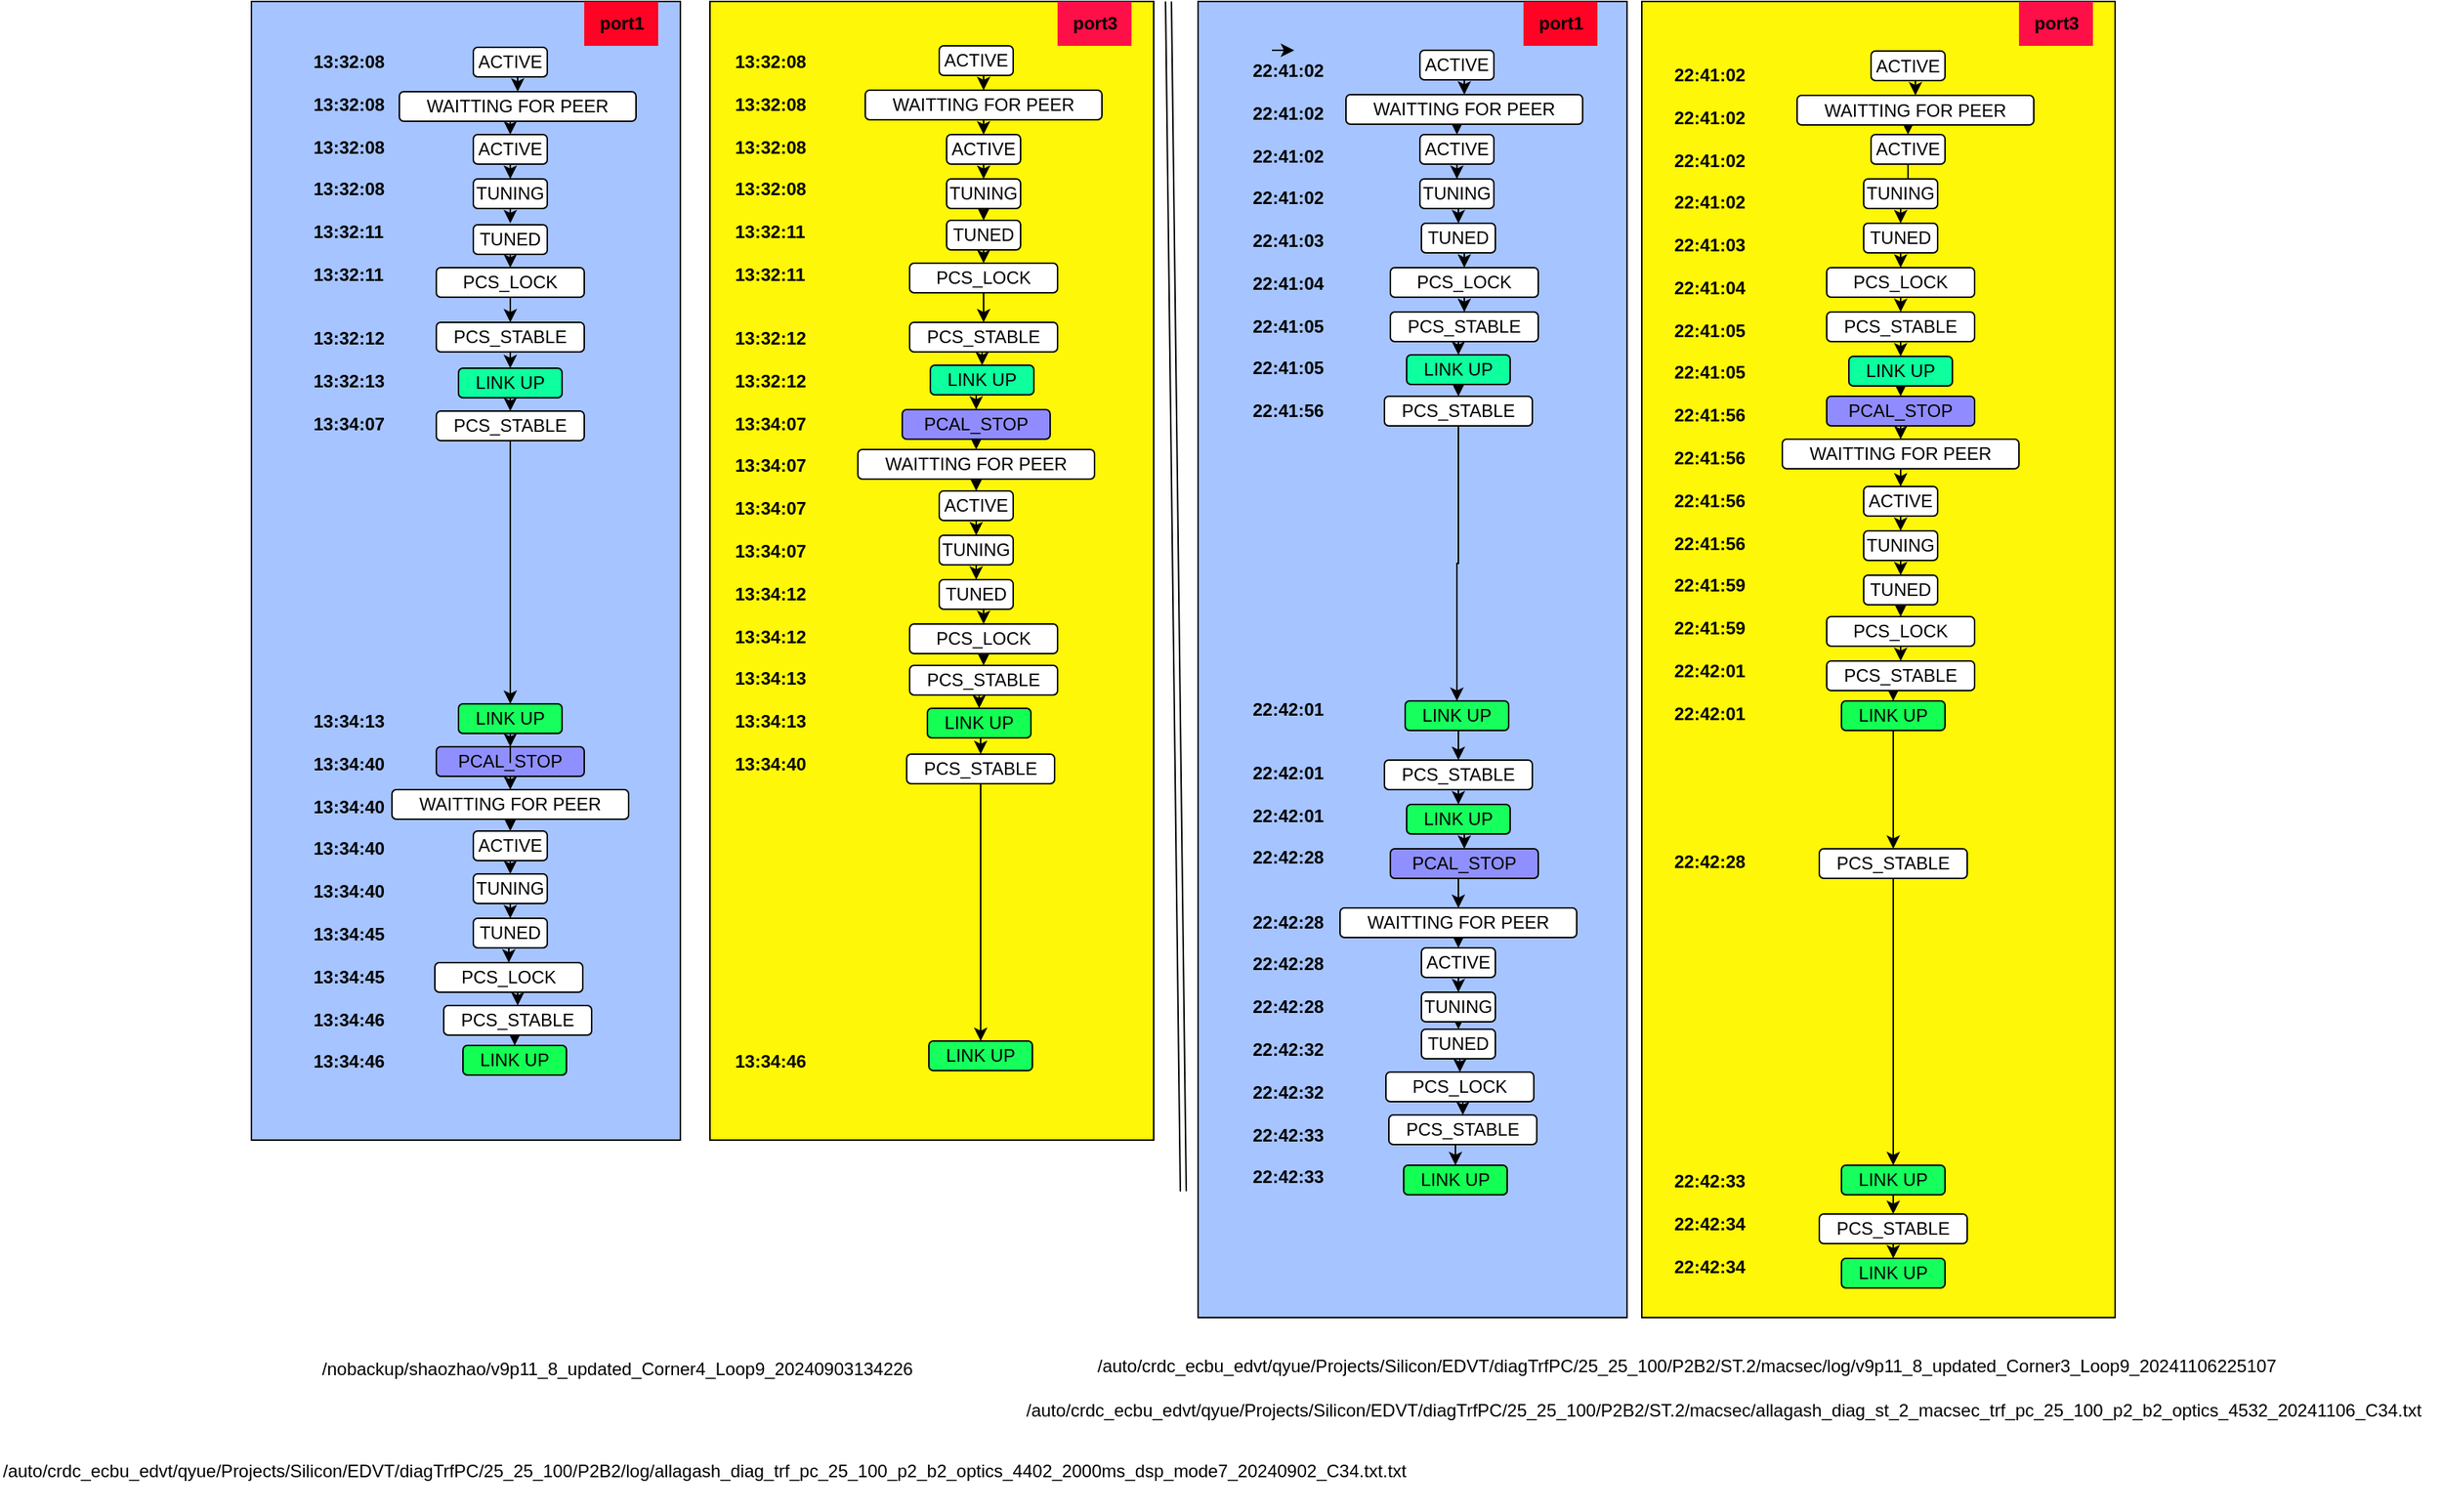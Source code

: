 <mxfile version="24.8.4">
  <diagram name="Page-1" id="fhFAsCIzdXZGrrx_TjSN">
    <mxGraphModel dx="1876" dy="503" grid="1" gridSize="10" guides="1" tooltips="1" connect="1" arrows="1" fold="1" page="1" pageScale="1" pageWidth="850" pageHeight="1100" math="0" shadow="0">
      <root>
        <mxCell id="0" />
        <mxCell id="1" parent="0" />
        <mxCell id="-c0DdPRZS2cD63ygfUqH-153" value="" style="whiteSpace=wrap;html=1;fillColor=#FFF708;" parent="1" vertex="1">
          <mxGeometry x="470" width="300" height="770" as="geometry" />
        </mxCell>
        <mxCell id="-c0DdPRZS2cD63ygfUqH-147" value="" style="whiteSpace=wrap;html=1;fillColor=#A6C4FF;" parent="1" vertex="1">
          <mxGeometry x="160" width="290" height="770" as="geometry" />
        </mxCell>
        <mxCell id="82fhSveqvJyXGWOy6nE--80" value="" style="whiteSpace=wrap;html=1;fillColor=#A6C4FF;" parent="1" vertex="1">
          <mxGeometry x="800" width="290" height="890" as="geometry" />
        </mxCell>
        <mxCell id="82fhSveqvJyXGWOy6nE--79" value="" style="whiteSpace=wrap;html=1;fillColor=#FFF708;" parent="1" vertex="1">
          <mxGeometry x="1100" width="320" height="890" as="geometry" />
        </mxCell>
        <mxCell id="82fhSveqvJyXGWOy6nE--40" style="edgeStyle=orthogonalEdgeStyle;rounded=0;orthogonalLoop=1;jettySize=auto;html=1;exitX=0.5;exitY=1;exitDx=0;exitDy=0;entryX=0.5;entryY=0;entryDx=0;entryDy=0;" parent="1" source="82fhSveqvJyXGWOy6nE--41" target="82fhSveqvJyXGWOy6nE--43" edge="1">
          <mxGeometry relative="1" as="geometry" />
        </mxCell>
        <mxCell id="82fhSveqvJyXGWOy6nE--41" value="ACTIVE" style="rounded=1;whiteSpace=wrap;html=1;" parent="1" vertex="1">
          <mxGeometry x="310" y="31" width="50" height="20" as="geometry" />
        </mxCell>
        <mxCell id="82fhSveqvJyXGWOy6nE--42" style="edgeStyle=orthogonalEdgeStyle;rounded=0;orthogonalLoop=1;jettySize=auto;html=1;exitX=0.5;exitY=1;exitDx=0;exitDy=0;entryX=0.5;entryY=0;entryDx=0;entryDy=0;" parent="1" source="82fhSveqvJyXGWOy6nE--43" target="82fhSveqvJyXGWOy6nE--45" edge="1">
          <mxGeometry relative="1" as="geometry" />
        </mxCell>
        <mxCell id="82fhSveqvJyXGWOy6nE--43" value="WAITTING FOR PEER" style="rounded=1;whiteSpace=wrap;html=1;" parent="1" vertex="1">
          <mxGeometry x="260" y="61" width="160" height="20" as="geometry" />
        </mxCell>
        <mxCell id="82fhSveqvJyXGWOy6nE--44" style="edgeStyle=orthogonalEdgeStyle;rounded=0;orthogonalLoop=1;jettySize=auto;html=1;exitX=0.5;exitY=1;exitDx=0;exitDy=0;" parent="1" source="82fhSveqvJyXGWOy6nE--45" target="82fhSveqvJyXGWOy6nE--47" edge="1">
          <mxGeometry relative="1" as="geometry" />
        </mxCell>
        <mxCell id="82fhSveqvJyXGWOy6nE--45" value="ACTIVE" style="rounded=1;whiteSpace=wrap;html=1;" parent="1" vertex="1">
          <mxGeometry x="310" y="90" width="50" height="20" as="geometry" />
        </mxCell>
        <mxCell id="82fhSveqvJyXGWOy6nE--46" style="edgeStyle=orthogonalEdgeStyle;rounded=0;orthogonalLoop=1;jettySize=auto;html=1;exitX=0.5;exitY=1;exitDx=0;exitDy=0;entryX=0.5;entryY=0;entryDx=0;entryDy=0;" parent="1" source="82fhSveqvJyXGWOy6nE--47" edge="1">
          <mxGeometry relative="1" as="geometry">
            <mxPoint x="335" y="150.0" as="targetPoint" />
          </mxGeometry>
        </mxCell>
        <mxCell id="82fhSveqvJyXGWOy6nE--47" value="TUNING" style="rounded=1;whiteSpace=wrap;html=1;" parent="1" vertex="1">
          <mxGeometry x="310" y="120" width="50" height="20" as="geometry" />
        </mxCell>
        <mxCell id="82fhSveqvJyXGWOy6nE--48" style="edgeStyle=orthogonalEdgeStyle;rounded=0;orthogonalLoop=1;jettySize=auto;html=1;exitX=0.5;exitY=1;exitDx=0;exitDy=0;entryX=0.5;entryY=0;entryDx=0;entryDy=0;" parent="1" source="82fhSveqvJyXGWOy6nE--49" target="82fhSveqvJyXGWOy6nE--51" edge="1">
          <mxGeometry relative="1" as="geometry" />
        </mxCell>
        <mxCell id="82fhSveqvJyXGWOy6nE--49" value="TUNED" style="rounded=1;whiteSpace=wrap;html=1;" parent="1" vertex="1">
          <mxGeometry x="310" y="151" width="50" height="20" as="geometry" />
        </mxCell>
        <mxCell id="82fhSveqvJyXGWOy6nE--50" style="edgeStyle=orthogonalEdgeStyle;rounded=0;orthogonalLoop=1;jettySize=auto;html=1;exitX=0.5;exitY=1;exitDx=0;exitDy=0;entryX=0.5;entryY=0;entryDx=0;entryDy=0;" parent="1" source="82fhSveqvJyXGWOy6nE--51" target="82fhSveqvJyXGWOy6nE--53" edge="1">
          <mxGeometry relative="1" as="geometry" />
        </mxCell>
        <mxCell id="82fhSveqvJyXGWOy6nE--51" value="PCS_LOCK" style="rounded=1;whiteSpace=wrap;html=1;" parent="1" vertex="1">
          <mxGeometry x="285" y="180" width="100" height="20" as="geometry" />
        </mxCell>
        <mxCell id="82fhSveqvJyXGWOy6nE--52" style="edgeStyle=orthogonalEdgeStyle;rounded=0;orthogonalLoop=1;jettySize=auto;html=1;exitX=0.5;exitY=1;exitDx=0;exitDy=0;entryX=0.5;entryY=0;entryDx=0;entryDy=0;" parent="1" source="82fhSveqvJyXGWOy6nE--53" target="82fhSveqvJyXGWOy6nE--55" edge="1">
          <mxGeometry relative="1" as="geometry" />
        </mxCell>
        <mxCell id="82fhSveqvJyXGWOy6nE--53" value="PCS_STABLE" style="rounded=1;whiteSpace=wrap;html=1;" parent="1" vertex="1">
          <mxGeometry x="285" y="217" width="100" height="20" as="geometry" />
        </mxCell>
        <mxCell id="-c0DdPRZS2cD63ygfUqH-4" style="edgeStyle=orthogonalEdgeStyle;rounded=0;orthogonalLoop=1;jettySize=auto;html=1;exitX=0.5;exitY=1;exitDx=0;exitDy=0;entryX=0.5;entryY=0;entryDx=0;entryDy=0;" parent="1" source="82fhSveqvJyXGWOy6nE--55" target="82fhSveqvJyXGWOy6nE--73" edge="1">
          <mxGeometry relative="1" as="geometry" />
        </mxCell>
        <mxCell id="82fhSveqvJyXGWOy6nE--55" value="LINK UP" style="rounded=1;whiteSpace=wrap;html=1;fillColor=#0DFF9E;" parent="1" vertex="1">
          <mxGeometry x="300" y="248" width="70" height="20" as="geometry" />
        </mxCell>
        <mxCell id="82fhSveqvJyXGWOy6nE--56" style="edgeStyle=orthogonalEdgeStyle;rounded=0;orthogonalLoop=1;jettySize=auto;html=1;exitX=0.5;exitY=1;exitDx=0;exitDy=0;entryX=0.5;entryY=0;entryDx=0;entryDy=0;" parent="1" source="82fhSveqvJyXGWOy6nE--57" target="82fhSveqvJyXGWOy6nE--59" edge="1">
          <mxGeometry relative="1" as="geometry" />
        </mxCell>
        <mxCell id="82fhSveqvJyXGWOy6nE--57" value="PCAL_STOP" style="rounded=1;whiteSpace=wrap;html=1;fillColor=#8F8FFF;" parent="1" vertex="1">
          <mxGeometry x="285" y="504" width="100" height="20" as="geometry" />
        </mxCell>
        <mxCell id="82fhSveqvJyXGWOy6nE--58" style="edgeStyle=orthogonalEdgeStyle;rounded=0;orthogonalLoop=1;jettySize=auto;html=1;exitX=0.5;exitY=1;exitDx=0;exitDy=0;entryX=0.5;entryY=0;entryDx=0;entryDy=0;" parent="1" source="82fhSveqvJyXGWOy6nE--59" target="82fhSveqvJyXGWOy6nE--61" edge="1">
          <mxGeometry relative="1" as="geometry" />
        </mxCell>
        <mxCell id="82fhSveqvJyXGWOy6nE--59" value="WAITTING FOR PEER" style="rounded=1;whiteSpace=wrap;html=1;" parent="1" vertex="1">
          <mxGeometry x="255" y="533" width="160" height="20" as="geometry" />
        </mxCell>
        <mxCell id="82fhSveqvJyXGWOy6nE--60" style="edgeStyle=orthogonalEdgeStyle;rounded=0;orthogonalLoop=1;jettySize=auto;html=1;exitX=0.5;exitY=1;exitDx=0;exitDy=0;entryX=0.5;entryY=0;entryDx=0;entryDy=0;" parent="1" source="82fhSveqvJyXGWOy6nE--61" target="82fhSveqvJyXGWOy6nE--63" edge="1">
          <mxGeometry relative="1" as="geometry" />
        </mxCell>
        <mxCell id="82fhSveqvJyXGWOy6nE--61" value="ACTIVE" style="rounded=1;whiteSpace=wrap;html=1;" parent="1" vertex="1">
          <mxGeometry x="310" y="561" width="50" height="20" as="geometry" />
        </mxCell>
        <mxCell id="82fhSveqvJyXGWOy6nE--62" style="edgeStyle=orthogonalEdgeStyle;rounded=0;orthogonalLoop=1;jettySize=auto;html=1;exitX=0.5;exitY=1;exitDx=0;exitDy=0;entryX=0.5;entryY=0;entryDx=0;entryDy=0;" parent="1" source="82fhSveqvJyXGWOy6nE--63" target="82fhSveqvJyXGWOy6nE--65" edge="1">
          <mxGeometry relative="1" as="geometry" />
        </mxCell>
        <mxCell id="82fhSveqvJyXGWOy6nE--63" value="TUNING" style="rounded=1;whiteSpace=wrap;html=1;" parent="1" vertex="1">
          <mxGeometry x="310" y="590" width="50" height="20" as="geometry" />
        </mxCell>
        <mxCell id="82fhSveqvJyXGWOy6nE--64" style="edgeStyle=orthogonalEdgeStyle;rounded=0;orthogonalLoop=1;jettySize=auto;html=1;exitX=0.5;exitY=1;exitDx=0;exitDy=0;entryX=0.5;entryY=0;entryDx=0;entryDy=0;" parent="1" source="82fhSveqvJyXGWOy6nE--65" target="82fhSveqvJyXGWOy6nE--67" edge="1">
          <mxGeometry relative="1" as="geometry" />
        </mxCell>
        <mxCell id="82fhSveqvJyXGWOy6nE--65" value="TUNED" style="rounded=1;whiteSpace=wrap;html=1;" parent="1" vertex="1">
          <mxGeometry x="310" y="620" width="50" height="20" as="geometry" />
        </mxCell>
        <mxCell id="82fhSveqvJyXGWOy6nE--66" style="edgeStyle=orthogonalEdgeStyle;rounded=0;orthogonalLoop=1;jettySize=auto;html=1;exitX=0.5;exitY=1;exitDx=0;exitDy=0;entryX=0.5;entryY=0;entryDx=0;entryDy=0;" parent="1" source="82fhSveqvJyXGWOy6nE--67" target="82fhSveqvJyXGWOy6nE--69" edge="1">
          <mxGeometry relative="1" as="geometry" />
        </mxCell>
        <mxCell id="82fhSveqvJyXGWOy6nE--67" value="PCS_LOCK" style="rounded=1;whiteSpace=wrap;html=1;" parent="1" vertex="1">
          <mxGeometry x="284" y="650" width="100" height="20" as="geometry" />
        </mxCell>
        <mxCell id="82fhSveqvJyXGWOy6nE--68" style="edgeStyle=orthogonalEdgeStyle;rounded=0;orthogonalLoop=1;jettySize=auto;html=1;exitX=0.5;exitY=1;exitDx=0;exitDy=0;entryX=0.5;entryY=0;entryDx=0;entryDy=0;" parent="1" source="82fhSveqvJyXGWOy6nE--69" target="82fhSveqvJyXGWOy6nE--71" edge="1">
          <mxGeometry relative="1" as="geometry" />
        </mxCell>
        <mxCell id="82fhSveqvJyXGWOy6nE--69" value="PCS_STABLE" style="rounded=1;whiteSpace=wrap;html=1;" parent="1" vertex="1">
          <mxGeometry x="290" y="679" width="100" height="20" as="geometry" />
        </mxCell>
        <mxCell id="82fhSveqvJyXGWOy6nE--71" value="LINK UP" style="rounded=1;whiteSpace=wrap;html=1;fillColor=#14FF53;" parent="1" vertex="1">
          <mxGeometry x="303" y="706" width="70" height="20" as="geometry" />
        </mxCell>
        <mxCell id="82fhSveqvJyXGWOy6nE--72" style="edgeStyle=orthogonalEdgeStyle;rounded=0;orthogonalLoop=1;jettySize=auto;html=1;exitX=0.5;exitY=1;exitDx=0;exitDy=0;entryX=0.5;entryY=0;entryDx=0;entryDy=0;" parent="1" source="82fhSveqvJyXGWOy6nE--73" target="82fhSveqvJyXGWOy6nE--74" edge="1">
          <mxGeometry relative="1" as="geometry" />
        </mxCell>
        <mxCell id="82fhSveqvJyXGWOy6nE--73" value="PCS_STABLE" style="rounded=1;whiteSpace=wrap;html=1;" parent="1" vertex="1">
          <mxGeometry x="285" y="277" width="100" height="20" as="geometry" />
        </mxCell>
        <mxCell id="-c0DdPRZS2cD63ygfUqH-5" style="edgeStyle=orthogonalEdgeStyle;rounded=0;orthogonalLoop=1;jettySize=auto;html=1;exitX=0.5;exitY=1;exitDx=0;exitDy=0;" parent="1" source="82fhSveqvJyXGWOy6nE--74" target="82fhSveqvJyXGWOy6nE--57" edge="1">
          <mxGeometry relative="1" as="geometry" />
        </mxCell>
        <mxCell id="82fhSveqvJyXGWOy6nE--74" value="LINK UP" style="rounded=1;whiteSpace=wrap;html=1;fillColor=#17FF5D;" parent="1" vertex="1">
          <mxGeometry x="300" y="475" width="70" height="20" as="geometry" />
        </mxCell>
        <mxCell id="82fhSveqvJyXGWOy6nE--82" value="port1" style="text;html=1;align=center;verticalAlign=middle;resizable=0;points=[];autosize=1;strokeColor=none;fillColor=#FF0324;fontStyle=1" parent="1" vertex="1">
          <mxGeometry x="385" width="50" height="30" as="geometry" />
        </mxCell>
        <mxCell id="-c0DdPRZS2cD63ygfUqH-6" style="edgeStyle=orthogonalEdgeStyle;rounded=0;orthogonalLoop=1;jettySize=auto;html=1;exitX=0.5;exitY=1;exitDx=0;exitDy=0;entryX=0.5;entryY=0;entryDx=0;entryDy=0;" parent="1" source="-c0DdPRZS2cD63ygfUqH-7" target="-c0DdPRZS2cD63ygfUqH-9" edge="1">
          <mxGeometry relative="1" as="geometry" />
        </mxCell>
        <mxCell id="-c0DdPRZS2cD63ygfUqH-7" value="ACTIVE" style="rounded=1;whiteSpace=wrap;html=1;" parent="1" vertex="1">
          <mxGeometry x="625" y="30" width="50" height="20" as="geometry" />
        </mxCell>
        <mxCell id="-c0DdPRZS2cD63ygfUqH-8" style="edgeStyle=orthogonalEdgeStyle;rounded=0;orthogonalLoop=1;jettySize=auto;html=1;exitX=0.5;exitY=1;exitDx=0;exitDy=0;entryX=0.5;entryY=0;entryDx=0;entryDy=0;" parent="1" source="-c0DdPRZS2cD63ygfUqH-9" target="-c0DdPRZS2cD63ygfUqH-11" edge="1">
          <mxGeometry relative="1" as="geometry" />
        </mxCell>
        <mxCell id="-c0DdPRZS2cD63ygfUqH-9" value="WAITTING FOR PEER" style="rounded=1;whiteSpace=wrap;html=1;" parent="1" vertex="1">
          <mxGeometry x="575" y="60" width="160" height="20" as="geometry" />
        </mxCell>
        <mxCell id="-c0DdPRZS2cD63ygfUqH-152" style="edgeStyle=orthogonalEdgeStyle;rounded=0;orthogonalLoop=1;jettySize=auto;html=1;exitX=0.5;exitY=1;exitDx=0;exitDy=0;entryX=0.5;entryY=0;entryDx=0;entryDy=0;" parent="1" source="-c0DdPRZS2cD63ygfUqH-11" target="-c0DdPRZS2cD63ygfUqH-13" edge="1">
          <mxGeometry relative="1" as="geometry" />
        </mxCell>
        <mxCell id="-c0DdPRZS2cD63ygfUqH-11" value="ACTIVE" style="rounded=1;whiteSpace=wrap;html=1;" parent="1" vertex="1">
          <mxGeometry x="630" y="90" width="50" height="20" as="geometry" />
        </mxCell>
        <mxCell id="-c0DdPRZS2cD63ygfUqH-12" style="edgeStyle=orthogonalEdgeStyle;rounded=0;orthogonalLoop=1;jettySize=auto;html=1;exitX=0.5;exitY=1;exitDx=0;exitDy=0;entryX=0.5;entryY=0;entryDx=0;entryDy=0;" parent="1" source="-c0DdPRZS2cD63ygfUqH-13" target="-c0DdPRZS2cD63ygfUqH-15" edge="1">
          <mxGeometry relative="1" as="geometry" />
        </mxCell>
        <mxCell id="-c0DdPRZS2cD63ygfUqH-13" value="TUNING" style="rounded=1;whiteSpace=wrap;html=1;" parent="1" vertex="1">
          <mxGeometry x="630" y="120" width="50" height="20" as="geometry" />
        </mxCell>
        <mxCell id="-c0DdPRZS2cD63ygfUqH-14" style="edgeStyle=orthogonalEdgeStyle;rounded=0;orthogonalLoop=1;jettySize=auto;html=1;exitX=0.5;exitY=1;exitDx=0;exitDy=0;entryX=0.5;entryY=0;entryDx=0;entryDy=0;" parent="1" source="-c0DdPRZS2cD63ygfUqH-15" target="-c0DdPRZS2cD63ygfUqH-17" edge="1">
          <mxGeometry relative="1" as="geometry" />
        </mxCell>
        <mxCell id="-c0DdPRZS2cD63ygfUqH-15" value="TUNED" style="rounded=1;whiteSpace=wrap;html=1;" parent="1" vertex="1">
          <mxGeometry x="630" y="148" width="50" height="20" as="geometry" />
        </mxCell>
        <mxCell id="-c0DdPRZS2cD63ygfUqH-16" style="edgeStyle=orthogonalEdgeStyle;rounded=0;orthogonalLoop=1;jettySize=auto;html=1;exitX=0.5;exitY=1;exitDx=0;exitDy=0;entryX=0.5;entryY=0;entryDx=0;entryDy=0;" parent="1" source="-c0DdPRZS2cD63ygfUqH-17" target="-c0DdPRZS2cD63ygfUqH-19" edge="1">
          <mxGeometry relative="1" as="geometry" />
        </mxCell>
        <mxCell id="-c0DdPRZS2cD63ygfUqH-17" value="PCS_LOCK" style="rounded=1;whiteSpace=wrap;html=1;" parent="1" vertex="1">
          <mxGeometry x="605" y="177" width="100" height="20" as="geometry" />
        </mxCell>
        <mxCell id="-c0DdPRZS2cD63ygfUqH-18" style="edgeStyle=orthogonalEdgeStyle;rounded=0;orthogonalLoop=1;jettySize=auto;html=1;exitX=0.5;exitY=1;exitDx=0;exitDy=0;entryX=0.5;entryY=0;entryDx=0;entryDy=0;" parent="1" source="-c0DdPRZS2cD63ygfUqH-19" target="-c0DdPRZS2cD63ygfUqH-21" edge="1">
          <mxGeometry relative="1" as="geometry" />
        </mxCell>
        <mxCell id="-c0DdPRZS2cD63ygfUqH-19" value="PCS_STABLE" style="rounded=1;whiteSpace=wrap;html=1;" parent="1" vertex="1">
          <mxGeometry x="605" y="217" width="100" height="20" as="geometry" />
        </mxCell>
        <mxCell id="-c0DdPRZS2cD63ygfUqH-20" style="edgeStyle=orthogonalEdgeStyle;rounded=0;orthogonalLoop=1;jettySize=auto;html=1;exitX=0.5;exitY=1;exitDx=0;exitDy=0;entryX=0.5;entryY=0;entryDx=0;entryDy=0;" parent="1" source="-c0DdPRZS2cD63ygfUqH-21" target="-c0DdPRZS2cD63ygfUqH-23" edge="1">
          <mxGeometry relative="1" as="geometry" />
        </mxCell>
        <mxCell id="-c0DdPRZS2cD63ygfUqH-21" value="LINK UP" style="rounded=1;whiteSpace=wrap;html=1;fillColor=#0DFF9E;" parent="1" vertex="1">
          <mxGeometry x="619" y="246" width="70" height="20" as="geometry" />
        </mxCell>
        <mxCell id="-c0DdPRZS2cD63ygfUqH-22" style="edgeStyle=orthogonalEdgeStyle;rounded=0;orthogonalLoop=1;jettySize=auto;html=1;exitX=0.5;exitY=1;exitDx=0;exitDy=0;entryX=0.5;entryY=0;entryDx=0;entryDy=0;" parent="1" source="-c0DdPRZS2cD63ygfUqH-23" target="-c0DdPRZS2cD63ygfUqH-25" edge="1">
          <mxGeometry relative="1" as="geometry" />
        </mxCell>
        <mxCell id="-c0DdPRZS2cD63ygfUqH-23" value="PCAL_STOP" style="rounded=1;whiteSpace=wrap;html=1;fillColor=#908CFF;" parent="1" vertex="1">
          <mxGeometry x="600" y="276" width="100" height="20" as="geometry" />
        </mxCell>
        <mxCell id="-c0DdPRZS2cD63ygfUqH-24" style="edgeStyle=orthogonalEdgeStyle;rounded=0;orthogonalLoop=1;jettySize=auto;html=1;exitX=0.5;exitY=1;exitDx=0;exitDy=0;entryX=0.5;entryY=0;entryDx=0;entryDy=0;" parent="1" source="-c0DdPRZS2cD63ygfUqH-25" target="-c0DdPRZS2cD63ygfUqH-27" edge="1">
          <mxGeometry relative="1" as="geometry" />
        </mxCell>
        <mxCell id="-c0DdPRZS2cD63ygfUqH-25" value="WAITTING FOR PEER" style="rounded=1;whiteSpace=wrap;html=1;" parent="1" vertex="1">
          <mxGeometry x="570" y="303" width="160" height="20" as="geometry" />
        </mxCell>
        <mxCell id="-c0DdPRZS2cD63ygfUqH-26" style="edgeStyle=orthogonalEdgeStyle;rounded=0;orthogonalLoop=1;jettySize=auto;html=1;exitX=0.5;exitY=1;exitDx=0;exitDy=0;entryX=0.5;entryY=0;entryDx=0;entryDy=0;" parent="1" source="-c0DdPRZS2cD63ygfUqH-27" target="-c0DdPRZS2cD63ygfUqH-29" edge="1">
          <mxGeometry relative="1" as="geometry" />
        </mxCell>
        <mxCell id="-c0DdPRZS2cD63ygfUqH-27" value="ACTIVE" style="rounded=1;whiteSpace=wrap;html=1;" parent="1" vertex="1">
          <mxGeometry x="625" y="331" width="50" height="20" as="geometry" />
        </mxCell>
        <mxCell id="-c0DdPRZS2cD63ygfUqH-28" style="edgeStyle=orthogonalEdgeStyle;rounded=0;orthogonalLoop=1;jettySize=auto;html=1;exitX=0.5;exitY=1;exitDx=0;exitDy=0;entryX=0.5;entryY=0;entryDx=0;entryDy=0;" parent="1" source="-c0DdPRZS2cD63ygfUqH-29" target="-c0DdPRZS2cD63ygfUqH-31" edge="1">
          <mxGeometry relative="1" as="geometry" />
        </mxCell>
        <mxCell id="-c0DdPRZS2cD63ygfUqH-29" value="TUNING" style="rounded=1;whiteSpace=wrap;html=1;" parent="1" vertex="1">
          <mxGeometry x="625" y="361" width="50" height="20" as="geometry" />
        </mxCell>
        <mxCell id="-c0DdPRZS2cD63ygfUqH-30" style="edgeStyle=orthogonalEdgeStyle;rounded=0;orthogonalLoop=1;jettySize=auto;html=1;exitX=0.5;exitY=1;exitDx=0;exitDy=0;entryX=0.5;entryY=0;entryDx=0;entryDy=0;" parent="1" source="-c0DdPRZS2cD63ygfUqH-31" target="-c0DdPRZS2cD63ygfUqH-33" edge="1">
          <mxGeometry relative="1" as="geometry" />
        </mxCell>
        <mxCell id="-c0DdPRZS2cD63ygfUqH-31" value="TUNED" style="rounded=1;whiteSpace=wrap;html=1;" parent="1" vertex="1">
          <mxGeometry x="625" y="391" width="50" height="20" as="geometry" />
        </mxCell>
        <mxCell id="-c0DdPRZS2cD63ygfUqH-32" style="edgeStyle=orthogonalEdgeStyle;rounded=0;orthogonalLoop=1;jettySize=auto;html=1;exitX=0.5;exitY=1;exitDx=0;exitDy=0;entryX=0.5;entryY=0;entryDx=0;entryDy=0;" parent="1" source="-c0DdPRZS2cD63ygfUqH-33" target="-c0DdPRZS2cD63ygfUqH-35" edge="1">
          <mxGeometry relative="1" as="geometry" />
        </mxCell>
        <mxCell id="-c0DdPRZS2cD63ygfUqH-33" value="PCS_LOCK" style="rounded=1;whiteSpace=wrap;html=1;" parent="1" vertex="1">
          <mxGeometry x="605" y="421" width="100" height="20" as="geometry" />
        </mxCell>
        <mxCell id="-c0DdPRZS2cD63ygfUqH-34" style="edgeStyle=orthogonalEdgeStyle;rounded=0;orthogonalLoop=1;jettySize=auto;html=1;exitX=0.5;exitY=1;exitDx=0;exitDy=0;entryX=0.5;entryY=0;entryDx=0;entryDy=0;" parent="1" source="-c0DdPRZS2cD63ygfUqH-35" target="-c0DdPRZS2cD63ygfUqH-37" edge="1">
          <mxGeometry relative="1" as="geometry" />
        </mxCell>
        <mxCell id="-c0DdPRZS2cD63ygfUqH-35" value="PCS_STABLE" style="rounded=1;whiteSpace=wrap;html=1;" parent="1" vertex="1">
          <mxGeometry x="605" y="449" width="100" height="20" as="geometry" />
        </mxCell>
        <mxCell id="-c0DdPRZS2cD63ygfUqH-36" style="edgeStyle=orthogonalEdgeStyle;rounded=0;orthogonalLoop=1;jettySize=auto;html=1;exitX=0.5;exitY=1;exitDx=0;exitDy=0;entryX=0.5;entryY=0;entryDx=0;entryDy=0;" parent="1" source="-c0DdPRZS2cD63ygfUqH-37" target="-c0DdPRZS2cD63ygfUqH-39" edge="1">
          <mxGeometry relative="1" as="geometry" />
        </mxCell>
        <mxCell id="-c0DdPRZS2cD63ygfUqH-37" value="LINK UP" style="rounded=1;whiteSpace=wrap;html=1;fillColor=#14FF53;" parent="1" vertex="1">
          <mxGeometry x="617" y="478" width="70" height="20" as="geometry" />
        </mxCell>
        <mxCell id="-c0DdPRZS2cD63ygfUqH-38" style="edgeStyle=orthogonalEdgeStyle;rounded=0;orthogonalLoop=1;jettySize=auto;html=1;exitX=0.5;exitY=1;exitDx=0;exitDy=0;entryX=0.5;entryY=0;entryDx=0;entryDy=0;" parent="1" source="-c0DdPRZS2cD63ygfUqH-39" target="-c0DdPRZS2cD63ygfUqH-40" edge="1">
          <mxGeometry relative="1" as="geometry" />
        </mxCell>
        <mxCell id="-c0DdPRZS2cD63ygfUqH-39" value="PCS_STABLE" style="rounded=1;whiteSpace=wrap;html=1;" parent="1" vertex="1">
          <mxGeometry x="603" y="509" width="100" height="20" as="geometry" />
        </mxCell>
        <mxCell id="-c0DdPRZS2cD63ygfUqH-40" value="LINK UP" style="rounded=1;whiteSpace=wrap;html=1;fillColor=#17FF5D;" parent="1" vertex="1">
          <mxGeometry x="618" y="703" width="70" height="20" as="geometry" />
        </mxCell>
        <mxCell id="-c0DdPRZS2cD63ygfUqH-41" value="port3" style="text;html=1;align=center;verticalAlign=middle;resizable=0;points=[];autosize=1;strokeColor=none;fillColor=#FF0F47;fontStyle=1" parent="1" vertex="1">
          <mxGeometry x="705" width="50" height="30" as="geometry" />
        </mxCell>
        <mxCell id="-c0DdPRZS2cD63ygfUqH-46" style="edgeStyle=orthogonalEdgeStyle;rounded=0;orthogonalLoop=1;jettySize=auto;html=1;exitX=0.5;exitY=1;exitDx=0;exitDy=0;entryX=0.5;entryY=0;entryDx=0;entryDy=0;" parent="1" source="-c0DdPRZS2cD63ygfUqH-47" target="-c0DdPRZS2cD63ygfUqH-49" edge="1">
          <mxGeometry relative="1" as="geometry" />
        </mxCell>
        <mxCell id="-c0DdPRZS2cD63ygfUqH-47" value="ACTIVE" style="rounded=1;whiteSpace=wrap;html=1;" parent="1" vertex="1">
          <mxGeometry x="950" y="33" width="50" height="20" as="geometry" />
        </mxCell>
        <mxCell id="-c0DdPRZS2cD63ygfUqH-48" style="edgeStyle=orthogonalEdgeStyle;rounded=0;orthogonalLoop=1;jettySize=auto;html=1;exitX=0.5;exitY=1;exitDx=0;exitDy=0;entryX=0.5;entryY=0;entryDx=0;entryDy=0;" parent="1" source="-c0DdPRZS2cD63ygfUqH-49" target="-c0DdPRZS2cD63ygfUqH-51" edge="1">
          <mxGeometry relative="1" as="geometry" />
        </mxCell>
        <mxCell id="-c0DdPRZS2cD63ygfUqH-49" value="WAITTING FOR PEER" style="rounded=1;whiteSpace=wrap;html=1;" parent="1" vertex="1">
          <mxGeometry x="900" y="63" width="160" height="20" as="geometry" />
        </mxCell>
        <mxCell id="-c0DdPRZS2cD63ygfUqH-50" style="edgeStyle=orthogonalEdgeStyle;rounded=0;orthogonalLoop=1;jettySize=auto;html=1;exitX=0.5;exitY=1;exitDx=0;exitDy=0;" parent="1" source="-c0DdPRZS2cD63ygfUqH-51" target="-c0DdPRZS2cD63ygfUqH-53" edge="1">
          <mxGeometry relative="1" as="geometry" />
        </mxCell>
        <mxCell id="-c0DdPRZS2cD63ygfUqH-51" value="ACTIVE" style="rounded=1;whiteSpace=wrap;html=1;" parent="1" vertex="1">
          <mxGeometry x="950" y="90" width="50" height="20" as="geometry" />
        </mxCell>
        <mxCell id="-c0DdPRZS2cD63ygfUqH-130" style="edgeStyle=orthogonalEdgeStyle;rounded=0;orthogonalLoop=1;jettySize=auto;html=1;exitX=0.5;exitY=1;exitDx=0;exitDy=0;entryX=0.5;entryY=0;entryDx=0;entryDy=0;" parent="1" source="-c0DdPRZS2cD63ygfUqH-53" target="-c0DdPRZS2cD63ygfUqH-129" edge="1">
          <mxGeometry relative="1" as="geometry" />
        </mxCell>
        <mxCell id="-c0DdPRZS2cD63ygfUqH-53" value="TUNING" style="rounded=1;whiteSpace=wrap;html=1;" parent="1" vertex="1">
          <mxGeometry x="950" y="120" width="50" height="20" as="geometry" />
        </mxCell>
        <mxCell id="-c0DdPRZS2cD63ygfUqH-56" style="edgeStyle=orthogonalEdgeStyle;rounded=0;orthogonalLoop=1;jettySize=auto;html=1;exitX=0.5;exitY=1;exitDx=0;exitDy=0;entryX=0.5;entryY=0;entryDx=0;entryDy=0;" parent="1" source="-c0DdPRZS2cD63ygfUqH-57" target="-c0DdPRZS2cD63ygfUqH-59" edge="1">
          <mxGeometry relative="1" as="geometry" />
        </mxCell>
        <mxCell id="-c0DdPRZS2cD63ygfUqH-57" value="PCS_LOCK" style="rounded=1;whiteSpace=wrap;html=1;" parent="1" vertex="1">
          <mxGeometry x="930" y="180" width="100" height="20" as="geometry" />
        </mxCell>
        <mxCell id="-c0DdPRZS2cD63ygfUqH-58" style="edgeStyle=orthogonalEdgeStyle;rounded=0;orthogonalLoop=1;jettySize=auto;html=1;exitX=0.5;exitY=1;exitDx=0;exitDy=0;entryX=0.5;entryY=0;entryDx=0;entryDy=0;" parent="1" source="-c0DdPRZS2cD63ygfUqH-59" target="-c0DdPRZS2cD63ygfUqH-61" edge="1">
          <mxGeometry relative="1" as="geometry" />
        </mxCell>
        <mxCell id="-c0DdPRZS2cD63ygfUqH-59" value="PCS_STABLE" style="rounded=1;whiteSpace=wrap;html=1;" parent="1" vertex="1">
          <mxGeometry x="930" y="210" width="100" height="20" as="geometry" />
        </mxCell>
        <mxCell id="-c0DdPRZS2cD63ygfUqH-60" style="edgeStyle=orthogonalEdgeStyle;rounded=0;orthogonalLoop=1;jettySize=auto;html=1;exitX=0.5;exitY=1;exitDx=0;exitDy=0;entryX=0.5;entryY=0;entryDx=0;entryDy=0;" parent="1" source="-c0DdPRZS2cD63ygfUqH-61" target="-c0DdPRZS2cD63ygfUqH-78" edge="1">
          <mxGeometry relative="1" as="geometry" />
        </mxCell>
        <mxCell id="-c0DdPRZS2cD63ygfUqH-61" value="LINK UP" style="rounded=1;whiteSpace=wrap;html=1;fillColor=#0DFF9E;" parent="1" vertex="1">
          <mxGeometry x="941" y="239" width="70" height="20" as="geometry" />
        </mxCell>
        <mxCell id="-c0DdPRZS2cD63ygfUqH-139" style="edgeStyle=orthogonalEdgeStyle;rounded=0;orthogonalLoop=1;jettySize=auto;html=1;exitX=0.5;exitY=1;exitDx=0;exitDy=0;entryX=0.5;entryY=0;entryDx=0;entryDy=0;" parent="1" source="-c0DdPRZS2cD63ygfUqH-63" target="-c0DdPRZS2cD63ygfUqH-65" edge="1">
          <mxGeometry relative="1" as="geometry" />
        </mxCell>
        <mxCell id="-c0DdPRZS2cD63ygfUqH-63" value="PCAL_STOP" style="rounded=1;whiteSpace=wrap;html=1;fillColor=#8F8FFF;" parent="1" vertex="1">
          <mxGeometry x="930" y="573" width="100" height="20" as="geometry" />
        </mxCell>
        <mxCell id="-c0DdPRZS2cD63ygfUqH-64" style="edgeStyle=orthogonalEdgeStyle;rounded=0;orthogonalLoop=1;jettySize=auto;html=1;exitX=0.5;exitY=1;exitDx=0;exitDy=0;entryX=0.5;entryY=0;entryDx=0;entryDy=0;" parent="1" source="-c0DdPRZS2cD63ygfUqH-65" target="-c0DdPRZS2cD63ygfUqH-67" edge="1">
          <mxGeometry relative="1" as="geometry" />
        </mxCell>
        <mxCell id="-c0DdPRZS2cD63ygfUqH-65" value="WAITTING FOR PEER" style="rounded=1;whiteSpace=wrap;html=1;" parent="1" vertex="1">
          <mxGeometry x="896" y="613" width="160" height="20" as="geometry" />
        </mxCell>
        <mxCell id="-c0DdPRZS2cD63ygfUqH-66" style="edgeStyle=orthogonalEdgeStyle;rounded=0;orthogonalLoop=1;jettySize=auto;html=1;exitX=0.5;exitY=1;exitDx=0;exitDy=0;entryX=0.5;entryY=0;entryDx=0;entryDy=0;" parent="1" source="-c0DdPRZS2cD63ygfUqH-67" target="-c0DdPRZS2cD63ygfUqH-69" edge="1">
          <mxGeometry relative="1" as="geometry" />
        </mxCell>
        <mxCell id="-c0DdPRZS2cD63ygfUqH-67" value="ACTIVE" style="rounded=1;whiteSpace=wrap;html=1;" parent="1" vertex="1">
          <mxGeometry x="951" y="640" width="50" height="20" as="geometry" />
        </mxCell>
        <mxCell id="-c0DdPRZS2cD63ygfUqH-68" style="edgeStyle=orthogonalEdgeStyle;rounded=0;orthogonalLoop=1;jettySize=auto;html=1;exitX=0.5;exitY=1;exitDx=0;exitDy=0;entryX=0.5;entryY=0;entryDx=0;entryDy=0;" parent="1" source="-c0DdPRZS2cD63ygfUqH-69" target="-c0DdPRZS2cD63ygfUqH-71" edge="1">
          <mxGeometry relative="1" as="geometry" />
        </mxCell>
        <mxCell id="-c0DdPRZS2cD63ygfUqH-69" value="TUNING" style="rounded=1;whiteSpace=wrap;html=1;" parent="1" vertex="1">
          <mxGeometry x="951" y="670" width="50" height="20" as="geometry" />
        </mxCell>
        <mxCell id="-c0DdPRZS2cD63ygfUqH-70" style="edgeStyle=orthogonalEdgeStyle;rounded=0;orthogonalLoop=1;jettySize=auto;html=1;exitX=0.5;exitY=1;exitDx=0;exitDy=0;entryX=0.5;entryY=0;entryDx=0;entryDy=0;" parent="1" source="-c0DdPRZS2cD63ygfUqH-71" target="-c0DdPRZS2cD63ygfUqH-73" edge="1">
          <mxGeometry relative="1" as="geometry" />
        </mxCell>
        <mxCell id="-c0DdPRZS2cD63ygfUqH-71" value="TUNED" style="rounded=1;whiteSpace=wrap;html=1;" parent="1" vertex="1">
          <mxGeometry x="951" y="695" width="50" height="20" as="geometry" />
        </mxCell>
        <mxCell id="-c0DdPRZS2cD63ygfUqH-72" style="edgeStyle=orthogonalEdgeStyle;rounded=0;orthogonalLoop=1;jettySize=auto;html=1;exitX=0.5;exitY=1;exitDx=0;exitDy=0;entryX=0.5;entryY=0;entryDx=0;entryDy=0;" parent="1" source="-c0DdPRZS2cD63ygfUqH-73" target="-c0DdPRZS2cD63ygfUqH-75" edge="1">
          <mxGeometry relative="1" as="geometry" />
        </mxCell>
        <mxCell id="-c0DdPRZS2cD63ygfUqH-73" value="PCS_LOCK" style="rounded=1;whiteSpace=wrap;html=1;" parent="1" vertex="1">
          <mxGeometry x="927" y="724" width="100" height="20" as="geometry" />
        </mxCell>
        <mxCell id="-c0DdPRZS2cD63ygfUqH-74" style="edgeStyle=orthogonalEdgeStyle;rounded=0;orthogonalLoop=1;jettySize=auto;html=1;exitX=0.5;exitY=1;exitDx=0;exitDy=0;entryX=0.5;entryY=0;entryDx=0;entryDy=0;" parent="1" source="-c0DdPRZS2cD63ygfUqH-75" target="-c0DdPRZS2cD63ygfUqH-76" edge="1">
          <mxGeometry relative="1" as="geometry" />
        </mxCell>
        <mxCell id="-c0DdPRZS2cD63ygfUqH-75" value="PCS_STABLE" style="rounded=1;whiteSpace=wrap;html=1;" parent="1" vertex="1">
          <mxGeometry x="929" y="753" width="100" height="20" as="geometry" />
        </mxCell>
        <mxCell id="-c0DdPRZS2cD63ygfUqH-76" value="LINK UP" style="rounded=1;whiteSpace=wrap;html=1;fillColor=#14FF53;" parent="1" vertex="1">
          <mxGeometry x="939" y="787" width="70" height="20" as="geometry" />
        </mxCell>
        <mxCell id="-c0DdPRZS2cD63ygfUqH-77" style="edgeStyle=orthogonalEdgeStyle;rounded=0;orthogonalLoop=1;jettySize=auto;html=1;exitX=0.5;exitY=1;exitDx=0;exitDy=0;entryX=0.5;entryY=0;entryDx=0;entryDy=0;" parent="1" source="-c0DdPRZS2cD63ygfUqH-78" target="-c0DdPRZS2cD63ygfUqH-80" edge="1">
          <mxGeometry relative="1" as="geometry" />
        </mxCell>
        <mxCell id="-c0DdPRZS2cD63ygfUqH-78" value="PCS_STABLE" style="rounded=1;whiteSpace=wrap;html=1;" parent="1" vertex="1">
          <mxGeometry x="926" y="267" width="100" height="20" as="geometry" />
        </mxCell>
        <mxCell id="-c0DdPRZS2cD63ygfUqH-121" style="edgeStyle=orthogonalEdgeStyle;rounded=0;orthogonalLoop=1;jettySize=auto;html=1;exitX=0.5;exitY=1;exitDx=0;exitDy=0;entryX=0.5;entryY=0;entryDx=0;entryDy=0;" parent="1" source="-c0DdPRZS2cD63ygfUqH-80" target="-c0DdPRZS2cD63ygfUqH-119" edge="1">
          <mxGeometry relative="1" as="geometry" />
        </mxCell>
        <mxCell id="-c0DdPRZS2cD63ygfUqH-80" value="LINK UP" style="rounded=1;whiteSpace=wrap;html=1;fillColor=#17FF5D;" parent="1" vertex="1">
          <mxGeometry x="940" y="473" width="70" height="20" as="geometry" />
        </mxCell>
        <mxCell id="-c0DdPRZS2cD63ygfUqH-81" value="port1" style="text;html=1;align=center;verticalAlign=middle;resizable=0;points=[];autosize=1;strokeColor=none;fillColor=#FF0324;fontStyle=1" parent="1" vertex="1">
          <mxGeometry x="1020" width="50" height="30" as="geometry" />
        </mxCell>
        <mxCell id="-c0DdPRZS2cD63ygfUqH-82" style="edgeStyle=orthogonalEdgeStyle;rounded=0;orthogonalLoop=1;jettySize=auto;html=1;exitX=0.5;exitY=1;exitDx=0;exitDy=0;entryX=0.5;entryY=0;entryDx=0;entryDy=0;" parent="1" source="-c0DdPRZS2cD63ygfUqH-83" target="-c0DdPRZS2cD63ygfUqH-85" edge="1">
          <mxGeometry relative="1" as="geometry" />
        </mxCell>
        <mxCell id="-c0DdPRZS2cD63ygfUqH-83" value="ACTIVE" style="rounded=1;whiteSpace=wrap;html=1;" parent="1" vertex="1">
          <mxGeometry x="1255" y="33.5" width="50" height="20" as="geometry" />
        </mxCell>
        <mxCell id="-c0DdPRZS2cD63ygfUqH-84" style="edgeStyle=orthogonalEdgeStyle;rounded=0;orthogonalLoop=1;jettySize=auto;html=1;exitX=0.5;exitY=1;exitDx=0;exitDy=0;entryX=0.5;entryY=0;entryDx=0;entryDy=0;" parent="1" source="-c0DdPRZS2cD63ygfUqH-85" target="-c0DdPRZS2cD63ygfUqH-87" edge="1">
          <mxGeometry relative="1" as="geometry" />
        </mxCell>
        <mxCell id="-c0DdPRZS2cD63ygfUqH-85" value="WAITTING FOR PEER" style="rounded=1;whiteSpace=wrap;html=1;" parent="1" vertex="1">
          <mxGeometry x="1205" y="63.5" width="160" height="20" as="geometry" />
        </mxCell>
        <mxCell id="-c0DdPRZS2cD63ygfUqH-86" style="edgeStyle=orthogonalEdgeStyle;rounded=0;orthogonalLoop=1;jettySize=auto;html=1;exitX=0.5;exitY=1;exitDx=0;exitDy=0;" parent="1" source="-c0DdPRZS2cD63ygfUqH-87" target="-c0DdPRZS2cD63ygfUqH-89" edge="1">
          <mxGeometry relative="1" as="geometry" />
        </mxCell>
        <mxCell id="-c0DdPRZS2cD63ygfUqH-87" value="ACTIVE" style="rounded=1;whiteSpace=wrap;html=1;" parent="1" vertex="1">
          <mxGeometry x="1255" y="90" width="50" height="20" as="geometry" />
        </mxCell>
        <mxCell id="-c0DdPRZS2cD63ygfUqH-88" style="edgeStyle=orthogonalEdgeStyle;rounded=0;orthogonalLoop=1;jettySize=auto;html=1;exitX=0.5;exitY=1;exitDx=0;exitDy=0;entryX=0.5;entryY=0;entryDx=0;entryDy=0;" parent="1" source="-c0DdPRZS2cD63ygfUqH-89" target="-c0DdPRZS2cD63ygfUqH-91" edge="1">
          <mxGeometry relative="1" as="geometry" />
        </mxCell>
        <mxCell id="-c0DdPRZS2cD63ygfUqH-89" value="TUNING" style="rounded=1;whiteSpace=wrap;html=1;" parent="1" vertex="1">
          <mxGeometry x="1250" y="120" width="50" height="20" as="geometry" />
        </mxCell>
        <mxCell id="-c0DdPRZS2cD63ygfUqH-90" style="edgeStyle=orthogonalEdgeStyle;rounded=0;orthogonalLoop=1;jettySize=auto;html=1;exitX=0.5;exitY=1;exitDx=0;exitDy=0;entryX=0.5;entryY=0;entryDx=0;entryDy=0;" parent="1" source="-c0DdPRZS2cD63ygfUqH-91" target="-c0DdPRZS2cD63ygfUqH-93" edge="1">
          <mxGeometry relative="1" as="geometry" />
        </mxCell>
        <mxCell id="-c0DdPRZS2cD63ygfUqH-91" value="TUNED" style="rounded=1;whiteSpace=wrap;html=1;" parent="1" vertex="1">
          <mxGeometry x="1250" y="150" width="50" height="20" as="geometry" />
        </mxCell>
        <mxCell id="-c0DdPRZS2cD63ygfUqH-92" style="edgeStyle=orthogonalEdgeStyle;rounded=0;orthogonalLoop=1;jettySize=auto;html=1;exitX=0.5;exitY=1;exitDx=0;exitDy=0;entryX=0.5;entryY=0;entryDx=0;entryDy=0;" parent="1" source="-c0DdPRZS2cD63ygfUqH-93" target="-c0DdPRZS2cD63ygfUqH-95" edge="1">
          <mxGeometry relative="1" as="geometry" />
        </mxCell>
        <mxCell id="-c0DdPRZS2cD63ygfUqH-93" value="PCS_LOCK" style="rounded=1;whiteSpace=wrap;html=1;" parent="1" vertex="1">
          <mxGeometry x="1225" y="180" width="100" height="20" as="geometry" />
        </mxCell>
        <mxCell id="-c0DdPRZS2cD63ygfUqH-94" style="edgeStyle=orthogonalEdgeStyle;rounded=0;orthogonalLoop=1;jettySize=auto;html=1;exitX=0.5;exitY=1;exitDx=0;exitDy=0;entryX=0.5;entryY=0;entryDx=0;entryDy=0;" parent="1" source="-c0DdPRZS2cD63ygfUqH-95" target="-c0DdPRZS2cD63ygfUqH-97" edge="1">
          <mxGeometry relative="1" as="geometry" />
        </mxCell>
        <mxCell id="-c0DdPRZS2cD63ygfUqH-95" value="PCS_STABLE" style="rounded=1;whiteSpace=wrap;html=1;" parent="1" vertex="1">
          <mxGeometry x="1225" y="210" width="100" height="20" as="geometry" />
        </mxCell>
        <mxCell id="-c0DdPRZS2cD63ygfUqH-96" style="edgeStyle=orthogonalEdgeStyle;rounded=0;orthogonalLoop=1;jettySize=auto;html=1;exitX=0.5;exitY=1;exitDx=0;exitDy=0;entryX=0.5;entryY=0;entryDx=0;entryDy=0;" parent="1" source="-c0DdPRZS2cD63ygfUqH-97" target="-c0DdPRZS2cD63ygfUqH-99" edge="1">
          <mxGeometry relative="1" as="geometry" />
        </mxCell>
        <mxCell id="-c0DdPRZS2cD63ygfUqH-97" value="LINK UP" style="rounded=1;whiteSpace=wrap;html=1;fillColor=#0DFF9E;" parent="1" vertex="1">
          <mxGeometry x="1240" y="240" width="70" height="20" as="geometry" />
        </mxCell>
        <mxCell id="-c0DdPRZS2cD63ygfUqH-98" style="edgeStyle=orthogonalEdgeStyle;rounded=0;orthogonalLoop=1;jettySize=auto;html=1;exitX=0.5;exitY=1;exitDx=0;exitDy=0;entryX=0.5;entryY=0;entryDx=0;entryDy=0;" parent="1" source="-c0DdPRZS2cD63ygfUqH-99" target="-c0DdPRZS2cD63ygfUqH-101" edge="1">
          <mxGeometry relative="1" as="geometry" />
        </mxCell>
        <mxCell id="-c0DdPRZS2cD63ygfUqH-99" value="PCAL_STOP" style="rounded=1;whiteSpace=wrap;html=1;fillColor=#908CFF;" parent="1" vertex="1">
          <mxGeometry x="1225" y="267" width="100" height="20" as="geometry" />
        </mxCell>
        <mxCell id="-c0DdPRZS2cD63ygfUqH-100" style="edgeStyle=orthogonalEdgeStyle;rounded=0;orthogonalLoop=1;jettySize=auto;html=1;exitX=0.5;exitY=1;exitDx=0;exitDy=0;entryX=0.5;entryY=0;entryDx=0;entryDy=0;" parent="1" source="-c0DdPRZS2cD63ygfUqH-101" target="-c0DdPRZS2cD63ygfUqH-103" edge="1">
          <mxGeometry relative="1" as="geometry" />
        </mxCell>
        <mxCell id="-c0DdPRZS2cD63ygfUqH-101" value="WAITTING FOR PEER" style="rounded=1;whiteSpace=wrap;html=1;" parent="1" vertex="1">
          <mxGeometry x="1195" y="296" width="160" height="20" as="geometry" />
        </mxCell>
        <mxCell id="-c0DdPRZS2cD63ygfUqH-102" style="edgeStyle=orthogonalEdgeStyle;rounded=0;orthogonalLoop=1;jettySize=auto;html=1;exitX=0.5;exitY=1;exitDx=0;exitDy=0;entryX=0.5;entryY=0;entryDx=0;entryDy=0;" parent="1" source="-c0DdPRZS2cD63ygfUqH-103" target="-c0DdPRZS2cD63ygfUqH-105" edge="1">
          <mxGeometry relative="1" as="geometry" />
        </mxCell>
        <mxCell id="-c0DdPRZS2cD63ygfUqH-103" value="ACTIVE" style="rounded=1;whiteSpace=wrap;html=1;" parent="1" vertex="1">
          <mxGeometry x="1250" y="328" width="50" height="20" as="geometry" />
        </mxCell>
        <mxCell id="-c0DdPRZS2cD63ygfUqH-104" style="edgeStyle=orthogonalEdgeStyle;rounded=0;orthogonalLoop=1;jettySize=auto;html=1;exitX=0.5;exitY=1;exitDx=0;exitDy=0;entryX=0.5;entryY=0;entryDx=0;entryDy=0;" parent="1" source="-c0DdPRZS2cD63ygfUqH-105" target="-c0DdPRZS2cD63ygfUqH-107" edge="1">
          <mxGeometry relative="1" as="geometry" />
        </mxCell>
        <mxCell id="-c0DdPRZS2cD63ygfUqH-105" value="TUNING" style="rounded=1;whiteSpace=wrap;html=1;" parent="1" vertex="1">
          <mxGeometry x="1250" y="358" width="50" height="20" as="geometry" />
        </mxCell>
        <mxCell id="-c0DdPRZS2cD63ygfUqH-106" style="edgeStyle=orthogonalEdgeStyle;rounded=0;orthogonalLoop=1;jettySize=auto;html=1;exitX=0.5;exitY=1;exitDx=0;exitDy=0;entryX=0.5;entryY=0;entryDx=0;entryDy=0;" parent="1" source="-c0DdPRZS2cD63ygfUqH-107" target="-c0DdPRZS2cD63ygfUqH-109" edge="1">
          <mxGeometry relative="1" as="geometry" />
        </mxCell>
        <mxCell id="-c0DdPRZS2cD63ygfUqH-107" value="TUNED" style="rounded=1;whiteSpace=wrap;html=1;" parent="1" vertex="1">
          <mxGeometry x="1250" y="388" width="50" height="20" as="geometry" />
        </mxCell>
        <mxCell id="-c0DdPRZS2cD63ygfUqH-108" style="edgeStyle=orthogonalEdgeStyle;rounded=0;orthogonalLoop=1;jettySize=auto;html=1;exitX=0.5;exitY=1;exitDx=0;exitDy=0;entryX=0.5;entryY=0;entryDx=0;entryDy=0;" parent="1" source="-c0DdPRZS2cD63ygfUqH-109" target="-c0DdPRZS2cD63ygfUqH-111" edge="1">
          <mxGeometry relative="1" as="geometry" />
        </mxCell>
        <mxCell id="-c0DdPRZS2cD63ygfUqH-109" value="PCS_LOCK" style="rounded=1;whiteSpace=wrap;html=1;" parent="1" vertex="1">
          <mxGeometry x="1225" y="416" width="100" height="20" as="geometry" />
        </mxCell>
        <mxCell id="-c0DdPRZS2cD63ygfUqH-110" style="edgeStyle=orthogonalEdgeStyle;rounded=0;orthogonalLoop=1;jettySize=auto;html=1;exitX=0.5;exitY=1;exitDx=0;exitDy=0;entryX=0.5;entryY=0;entryDx=0;entryDy=0;" parent="1" source="-c0DdPRZS2cD63ygfUqH-111" target="-c0DdPRZS2cD63ygfUqH-113" edge="1">
          <mxGeometry relative="1" as="geometry" />
        </mxCell>
        <mxCell id="-c0DdPRZS2cD63ygfUqH-111" value="PCS_STABLE" style="rounded=1;whiteSpace=wrap;html=1;" parent="1" vertex="1">
          <mxGeometry x="1225" y="446" width="100" height="20" as="geometry" />
        </mxCell>
        <mxCell id="-c0DdPRZS2cD63ygfUqH-112" style="edgeStyle=orthogonalEdgeStyle;rounded=0;orthogonalLoop=1;jettySize=auto;html=1;exitX=0.5;exitY=1;exitDx=0;exitDy=0;entryX=0.5;entryY=0;entryDx=0;entryDy=0;" parent="1" source="-c0DdPRZS2cD63ygfUqH-113" target="-c0DdPRZS2cD63ygfUqH-115" edge="1">
          <mxGeometry relative="1" as="geometry" />
        </mxCell>
        <mxCell id="-c0DdPRZS2cD63ygfUqH-113" value="LINK UP" style="rounded=1;whiteSpace=wrap;html=1;fillColor=#14FF53;" parent="1" vertex="1">
          <mxGeometry x="1235" y="473" width="70" height="20" as="geometry" />
        </mxCell>
        <mxCell id="-c0DdPRZS2cD63ygfUqH-114" style="edgeStyle=orthogonalEdgeStyle;rounded=0;orthogonalLoop=1;jettySize=auto;html=1;exitX=0.5;exitY=1;exitDx=0;exitDy=0;entryX=0.5;entryY=0;entryDx=0;entryDy=0;" parent="1" source="-c0DdPRZS2cD63ygfUqH-115" target="-c0DdPRZS2cD63ygfUqH-116" edge="1">
          <mxGeometry relative="1" as="geometry" />
        </mxCell>
        <mxCell id="-c0DdPRZS2cD63ygfUqH-115" value="PCS_STABLE" style="rounded=1;whiteSpace=wrap;html=1;" parent="1" vertex="1">
          <mxGeometry x="1220" y="573" width="100" height="20" as="geometry" />
        </mxCell>
        <mxCell id="-c0DdPRZS2cD63ygfUqH-145" style="edgeStyle=orthogonalEdgeStyle;rounded=0;orthogonalLoop=1;jettySize=auto;html=1;exitX=0.5;exitY=1;exitDx=0;exitDy=0;entryX=0.5;entryY=0;entryDx=0;entryDy=0;" parent="1" source="-c0DdPRZS2cD63ygfUqH-116" target="-c0DdPRZS2cD63ygfUqH-136" edge="1">
          <mxGeometry relative="1" as="geometry" />
        </mxCell>
        <mxCell id="-c0DdPRZS2cD63ygfUqH-116" value="LINK UP" style="rounded=1;whiteSpace=wrap;html=1;fillColor=#17FF5D;" parent="1" vertex="1">
          <mxGeometry x="1235" y="787" width="70" height="20" as="geometry" />
        </mxCell>
        <mxCell id="-c0DdPRZS2cD63ygfUqH-117" value="port3" style="text;html=1;align=center;verticalAlign=middle;resizable=0;points=[];autosize=1;strokeColor=none;fillColor=#FF0F47;fontStyle=1" parent="1" vertex="1">
          <mxGeometry x="1355" width="50" height="30" as="geometry" />
        </mxCell>
        <mxCell id="-c0DdPRZS2cD63ygfUqH-118" style="edgeStyle=orthogonalEdgeStyle;rounded=0;orthogonalLoop=1;jettySize=auto;html=1;exitX=0.5;exitY=1;exitDx=0;exitDy=0;entryX=0.5;entryY=0;entryDx=0;entryDy=0;" parent="1" source="-c0DdPRZS2cD63ygfUqH-119" target="-c0DdPRZS2cD63ygfUqH-120" edge="1">
          <mxGeometry relative="1" as="geometry" />
        </mxCell>
        <mxCell id="-c0DdPRZS2cD63ygfUqH-119" value="PCS_STABLE" style="rounded=1;whiteSpace=wrap;html=1;" parent="1" vertex="1">
          <mxGeometry x="926" y="513" width="100" height="20" as="geometry" />
        </mxCell>
        <mxCell id="-c0DdPRZS2cD63ygfUqH-138" style="edgeStyle=orthogonalEdgeStyle;rounded=0;orthogonalLoop=1;jettySize=auto;html=1;exitX=0.5;exitY=1;exitDx=0;exitDy=0;entryX=0.5;entryY=0;entryDx=0;entryDy=0;" parent="1" source="-c0DdPRZS2cD63ygfUqH-120" target="-c0DdPRZS2cD63ygfUqH-63" edge="1">
          <mxGeometry relative="1" as="geometry" />
        </mxCell>
        <mxCell id="-c0DdPRZS2cD63ygfUqH-120" value="LINK UP" style="rounded=1;whiteSpace=wrap;html=1;fillColor=#17FF5D;" parent="1" vertex="1">
          <mxGeometry x="941" y="543" width="70" height="20" as="geometry" />
        </mxCell>
        <mxCell id="-c0DdPRZS2cD63ygfUqH-124" value="" style="shape=link;html=1;rounded=0;" parent="1" edge="1">
          <mxGeometry width="100" relative="1" as="geometry">
            <mxPoint x="780" as="sourcePoint" />
            <mxPoint x="790" y="804.706" as="targetPoint" />
          </mxGeometry>
        </mxCell>
        <mxCell id="-c0DdPRZS2cD63ygfUqH-125" value="22:41:02 &#xa;&#xa;22:41:02&#xa;&#xa;22:41:02&#xa;&#xa;22:41:02&#xa;&#xa;22:41:03&#xa;&#xa;22:41:04 &#xa;&#xa;22:41:05&#xa;&#xa;22:41:05 &#xa;&#xa;22:41:56&#xa;&#xa;&#xa;&#xa;&#xa;&#xa;&#xa;&#xa;&#xa;&#xa;&#xa;&#xa;&#xa;&#xa;22:42:01&#xa; &#xa;&#xa;22:42:01&#xa;&#xa;22:42:01&#xa;&#xa;22:42:28&#xa; &#xa;&#xa;22:42:28&#xa;&#xa;22:42:28&#xa;&#xa;22:42:28&#xa;&#xa;22:42:32&#xa;&#xa;22:42:32 &#xa;&#xa;22:42:33&#xa;&#xa;22:42:33" style="text;whiteSpace=wrap;fontStyle=1" parent="1" vertex="1">
          <mxGeometry x="835" y="33" width="60" height="650" as="geometry" />
        </mxCell>
        <mxCell id="-c0DdPRZS2cD63ygfUqH-131" style="edgeStyle=orthogonalEdgeStyle;rounded=0;orthogonalLoop=1;jettySize=auto;html=1;exitX=0.5;exitY=1;exitDx=0;exitDy=0;entryX=0.5;entryY=0;entryDx=0;entryDy=0;" parent="1" source="-c0DdPRZS2cD63ygfUqH-129" target="-c0DdPRZS2cD63ygfUqH-57" edge="1">
          <mxGeometry relative="1" as="geometry" />
        </mxCell>
        <mxCell id="-c0DdPRZS2cD63ygfUqH-129" value="TUNED" style="rounded=1;whiteSpace=wrap;html=1;" parent="1" vertex="1">
          <mxGeometry x="951" y="150" width="50" height="20" as="geometry" />
        </mxCell>
        <mxCell id="-c0DdPRZS2cD63ygfUqH-135" style="edgeStyle=orthogonalEdgeStyle;rounded=0;orthogonalLoop=1;jettySize=auto;html=1;exitX=0.5;exitY=1;exitDx=0;exitDy=0;entryX=0.5;entryY=0;entryDx=0;entryDy=0;" parent="1" source="-c0DdPRZS2cD63ygfUqH-136" target="-c0DdPRZS2cD63ygfUqH-137" edge="1">
          <mxGeometry relative="1" as="geometry" />
        </mxCell>
        <mxCell id="-c0DdPRZS2cD63ygfUqH-136" value="PCS_STABLE" style="rounded=1;whiteSpace=wrap;html=1;" parent="1" vertex="1">
          <mxGeometry x="1220" y="820" width="100" height="20" as="geometry" />
        </mxCell>
        <mxCell id="-c0DdPRZS2cD63ygfUqH-137" value="LINK UP" style="rounded=1;whiteSpace=wrap;html=1;fillColor=#17FF5D;" parent="1" vertex="1">
          <mxGeometry x="1235" y="850" width="70" height="20" as="geometry" />
        </mxCell>
        <mxCell id="-c0DdPRZS2cD63ygfUqH-141" value="22:41:02 &#xa;&#xa;22:41:02&#xa;&#xa;22:41:02&#xa;&#xa;22:41:02&#xa;&#xa;22:41:03&#xa;&#xa;22:41:04 &#xa;&#xa;22:41:05&#xa;&#xa;22:41:05 &#xa;&#xa;22:41:56 &#xa;&#xa;22:41:56&#xa;&#xa;22:41:56&#xa;&#xa;22:41:56&#xa;&#xa;22:41:59&#xa;&#xa;22:41:59 &#xa;&#xa;22:42:01&#xa;&#xa;22:42:01&#xa;&#xa;&#xa;&#xa;&#xa;&#xa;&#xa;22:42:28&#xa;&#xa;&#xa;&#xa;&#xa;&#xa;&#xa;&#xa;&#xa;&#xa;&#xa;&#xa;&#xa;&#xa;&#xa;22:42:33 &#xa;&#xa;22:42:34&#xa;&#xa;22:42:34" style="text;whiteSpace=wrap;fontStyle=1" parent="1" vertex="1">
          <mxGeometry x="1120" y="36" width="80" height="860" as="geometry" />
        </mxCell>
        <mxCell id="-c0DdPRZS2cD63ygfUqH-146" style="edgeStyle=orthogonalEdgeStyle;rounded=0;orthogonalLoop=1;jettySize=auto;html=1;exitX=0.25;exitY=0;exitDx=0;exitDy=0;entryX=0.5;entryY=0;entryDx=0;entryDy=0;" parent="1" source="-c0DdPRZS2cD63ygfUqH-125" target="-c0DdPRZS2cD63ygfUqH-125" edge="1">
          <mxGeometry relative="1" as="geometry" />
        </mxCell>
        <mxCell id="-c0DdPRZS2cD63ygfUqH-148" value="13:32:08 &#xa;&#xa;13:32:08&#xa;&#xa;13:32:08&#xa;&#xa;13:32:08&#xa;&#xa;13:32:11&#xa;&#xa;13:32:11 &#xa;&#xa;&#xa;13:32:12&#xa;&#xa;13:32:13 &#xa;&#xa;13:34:07&#xa;&#xa;&#xa;&#xa;&#xa;&#xa;&#xa;&#xa;&#xa;&#xa;&#xa;&#xa;&#xa;&#xa;13:34:13&#xa;&#xa;13:34:40 &#xa;&#xa;13:34:40&#xa;&#xa;13:34:40&#xa;&#xa;13:34:40&#xa;&#xa;13:34:45&#xa;&#xa;13:34:45 &#xa;&#xa;13:34:46&#xa;&#xa;13:34:46" style="text;whiteSpace=wrap;fontStyle=1" parent="1" vertex="1">
          <mxGeometry x="200" y="27" width="80" height="770" as="geometry" />
        </mxCell>
        <mxCell id="-c0DdPRZS2cD63ygfUqH-150" value="13:32:08 &#xa;&#xa;13:32:08&#xa;&#xa;13:32:08&#xa;&#xa;13:32:08&#xa;&#xa;13:32:11&#xa;&#xa;13:32:11  &#xa;&#xa;&#xa;13:32:12&#xa;&#xa;13:32:12&#xa;&#xa;13:34:07 &#xa;&#xa;13:34:07&#xa;&#xa;13:34:07&#xa;&#xa;13:34:07&#xa;&#xa;13:34:12&#xa;&#xa;13:34:12 &#xa;&#xa;13:34:13&#xa;&#xa;13:34:13 &#xa;&#xa;13:34:40&#xa;&#xa;&#xa;&#xa;&#xa;&#xa;&#xa;&#xa;&#xa;&#xa;&#xa;&#xa;&#xa;&#xa;13:34:46" style="text;whiteSpace=wrap;fontStyle=1" parent="1" vertex="1">
          <mxGeometry x="485" y="27" width="90" height="770" as="geometry" />
        </mxCell>
        <mxCell id="-c0DdPRZS2cD63ygfUqH-154" value="/nobackup/shaozhao/v9p11_8_updated_Corner4_Loop9_20240903134226" style="text;html=1;align=center;verticalAlign=middle;resizable=0;points=[];autosize=1;strokeColor=none;fillColor=none;" parent="1" vertex="1">
          <mxGeometry x="197" y="910" width="420" height="30" as="geometry" />
        </mxCell>
        <mxCell id="-c0DdPRZS2cD63ygfUqH-155" value="/auto/crdc_ecbu_edvt/qyue/Projects/Silicon/EDVT/diagTrfPC/25_25_100/P2B2/ST.2/macsec/log/v9p11_8_updated_Corner3_Loop9_20241106225107" style="text;html=1;align=center;verticalAlign=middle;resizable=0;points=[];autosize=1;strokeColor=none;fillColor=none;" parent="1" vertex="1">
          <mxGeometry x="720" y="908" width="820" height="30" as="geometry" />
        </mxCell>
        <mxCell id="-c0DdPRZS2cD63ygfUqH-157" value="/auto/crdc_ecbu_edvt/qyue/Projects/Silicon/EDVT/diagTrfPC/25_25_100/P2B2/ST.2/macsec/allagash_diag_st_2_macsec_trf_pc_25_100_p2_b2_optics_4532_20241106_C34.txt" style="text;html=1;align=center;verticalAlign=middle;resizable=0;points=[];autosize=1;strokeColor=none;fillColor=none;" parent="1" vertex="1">
          <mxGeometry x="670" y="938" width="970" height="30" as="geometry" />
        </mxCell>
        <UserObject label="/auto/crdc_ecbu_edvt/qyue/Projects/Silicon/EDVT/diagTrfPC/25_25_100/P2B2/log/allagash_diag_trf_pc_25_100_p2_b2_optics_4402_2000ms_dsp_mode7_20240902_C34.txt.txt" id="-c0DdPRZS2cD63ygfUqH-158">
          <mxCell style="text;whiteSpace=wrap;" parent="1" vertex="1">
            <mxGeometry x="-10" y="980" width="530" height="40" as="geometry" />
          </mxCell>
        </UserObject>
      </root>
    </mxGraphModel>
  </diagram>
</mxfile>
